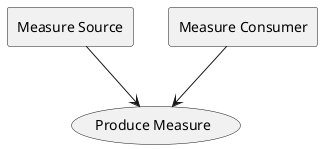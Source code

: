 @startuml
agent "Measure Source" as MeasureSource

agent "Measure Consumer" as MeasureConsumer
usecase (Produce Measure) as (PUSH-TX)
MeasureSource --> (PUSH-TX)
MeasureConsumer --> (PUSH-TX)
@enduml

